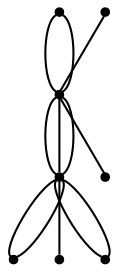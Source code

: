 graph {
  node [shape=point,comment="{\"directed\":false,\"doi\":\"10.1007/978-3-319-03841-4_34\",\"figure\":\"2\"}"]

  v0 [pos="1572.1843591226666,648.0257764074038"]
  v1 [pos="1523.5399687946428,725.5343203821003"]
  v2 [pos="1382.8824493161262,965.7383187731414"]
  v3 [pos="962.8637410355099,573.6052106421266"]
  v4 [pos="1439.9932108300886,772.3910795211424"]
  v5 [pos="1032.3430387435867,854.9909952707055"]
  v6 [pos="1023.3886702705654,926.4911549296356"]
  v7 [pos="1016.7443040794354,996.1920407274583"]

  v0 -- v3 [id="-1",pos="1572.1843591226666,648.0257764074038 1384.0436538124163,626.5420185538795 1329.2708892095911,639.4566277353905 1259.070157181015,636.6770387895609 1182.035554408561,633.6348921305786 1127.2501922225754,622.3413494982083 962.8637410355099,573.6052106421266"]
  v1 -- v3 [id="-4",pos="1523.5399687946428,725.5343203821003 1352.3665855858046,679.834112390266 1294.0078362248898,670.2325376996654 1239.4018941627075,661.4769469799495 1174.6842920168924,651.1168863599505 1112.8939101036847,626.6878910154858 962.8637410355099,573.6052106421266"]
  v3 -- v0 [id="-20",pos="962.8637410355099,573.6052106421266 1572.1843591226666,648.0257764074038 1572.1843591226666,648.0257764074038 1572.1843591226666,648.0257764074038"]
  v3 -- v2 [id="-21",pos="962.8637410355099,573.6052106421266 1382.8824493161262,965.7383187731414 1382.8824493161262,965.7383187731414 1382.8824493161262,965.7383187731414"]
  v2 -- v5 [id="-23",pos="1382.8824493161262,965.7383187731414 1292.5150862445075,928.9581418609681 1256.0137799089323,917.3020800901421 1210.4808971853586,906.9796003876712 1163.9139946560917,896.4153564746392 1129.7727628142638,885.6136087934733 1032.3430387435867,854.9909952707055"]
  v2 -- v6 [id="-24",pos="1382.8824493161262,965.7383187731414 1303.239446963682,945.148331793247 1256.4057047183755,933.3755847708746 1209.1257026332257,932.7671681568168 1157.9680626525692,932.1045739763733 1120.0699515659364,936.8219647508818 1023.3886702705654,926.4911549296356"]
  v3 -- v2 [id="-27",pos="962.8637410355099,573.6052106421266 1204.2846677467144,687.0146111858376 1204.2846677467144,687.0146111858376 1204.2846677467144,687.0146111858376 1138.5039059311275,868.1358114178355 1138.5039059311275,868.1358114178355 1138.5039059311275,868.1358114178355 1382.8824493161262,965.7383187731414 1382.8824493161262,965.7383187731414 1382.8824493161262,965.7383187731414"]
  v3 -- v4 [id="-28",pos="962.8637410355099,573.6052106421266 1439.9932108300886,772.3910795211424 1439.9932108300886,772.3910795211424 1439.9932108300886,772.3910795211424"]
  v2 -- v7 [id="-33",pos="1382.8824493161262,965.7383187731414 1311.674737748742,961.5343748997838 1265.274657760118,950.9868548129953 1207.80817358226,958.371346135521 1154.3320693067808,965.2433125929435 1111.8223520451388,988.776343253872 1016.7443040794354,996.1920407274583"]
  v2 -- v3 [id="-37",pos="1382.8824493161262,965.7383187731414 1251.322898033831,904.1666909667406 1208.20429758609,881.1461851709153 1174.2632273433705,776.8625092313557 1137.2405846622473,663.09801352909 1086.2497672222337,643.2447969399545 962.8637410355099,573.6052106421266"]
  v2 -- v5 [id="-55",pos="1382.8824493161262,965.7383187731414 1032.3430387435867,854.9909952707055 1032.3430387435867,854.9909952707055 1032.3430387435867,854.9909952707055"]
  v2 -- v7 [id="-58",pos="1382.8824493161262,965.7383187731414 1016.7443040794354,996.1920407274583 1016.7443040794354,996.1920407274583 1016.7443040794354,996.1920407274583"]
}